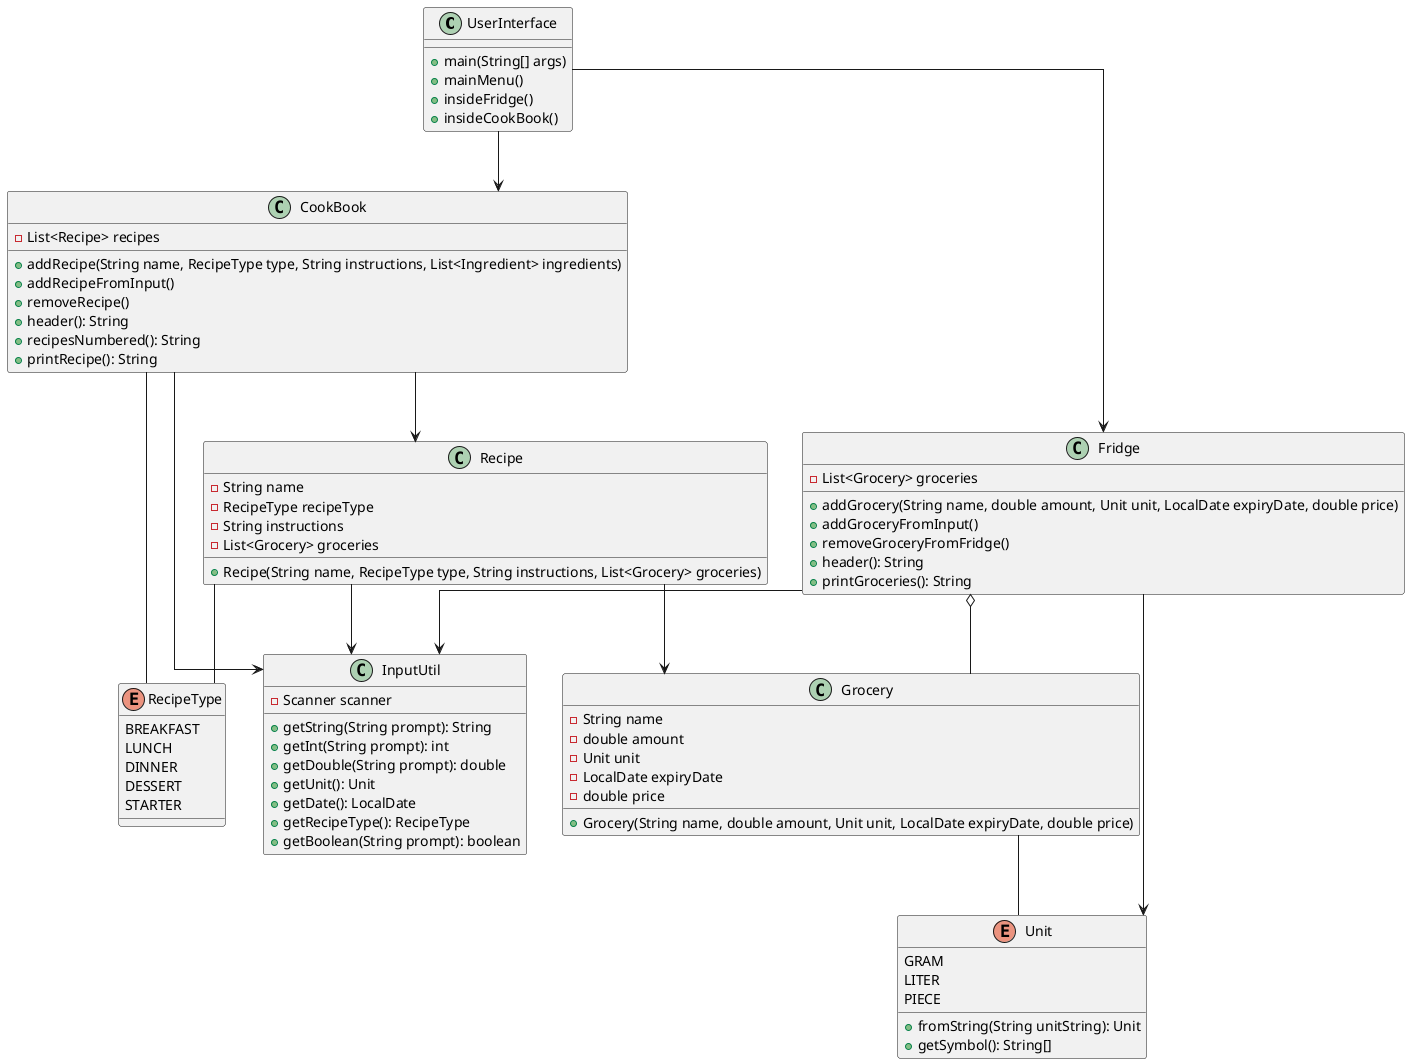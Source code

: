 @startuml

class UserInterface {
  +main(String[] args)
  +mainMenu()
  +insideFridge()
  +insideCookBook()
}

enum RecipeType {
  BREAKFAST
  LUNCH
  DINNER
  DESSERT
  STARTER
}

enum Unit {
  GRAM
  LITER
  PIECE
  +fromString(String unitString): Unit
  +getSymbol(): String[]
}

class CookBook {
  -List<Recipe> recipes
  +addRecipe(String name, RecipeType type, String instructions, List<Ingredient> ingredients)
  +addRecipeFromInput()
  +removeRecipe()
  +header(): String
  +recipesNumbered(): String
  +printRecipe(): String
}

class Fridge {
  -List<Grocery> groceries
  +addGrocery(String name, double amount, Unit unit, LocalDate expiryDate, double price)
  +addGroceryFromInput()
  +removeGroceryFromFridge()
  +header(): String
  +printGroceries(): String
}

class Grocery {
  -String name
  -double amount
  -Unit unit
  -LocalDate expiryDate
  -double price
  +Grocery(String name, double amount, Unit unit, LocalDate expiryDate, double price)
}

class Recipe {
  -String name
  -RecipeType recipeType
  -String instructions
  -List<Grocery> groceries
  +Recipe(String name, RecipeType type, String instructions, List<Grocery> groceries)
}

class InputUtil {
  -Scanner scanner
  +getString(String prompt): String
  +getInt(String prompt): int
  +getDouble(String prompt): double
  +getUnit(): Unit
  +getDate(): LocalDate
  +getRecipeType(): RecipeType
  +getBoolean(String prompt): boolean
}

UserInterface --> Fridge
UserInterface --> CookBook
Fridge o-- Grocery
Fridge --> Unit
Grocery -- Unit
Recipe -- RecipeType
CookBook --> Recipe
CookBook -- RecipeType
Recipe --> InputUtil
Fridge --> InputUtil
CookBook --> InputUtil
Recipe --> Grocery

skinparam linetype polyline
skinparam linetype ortho
@enduml